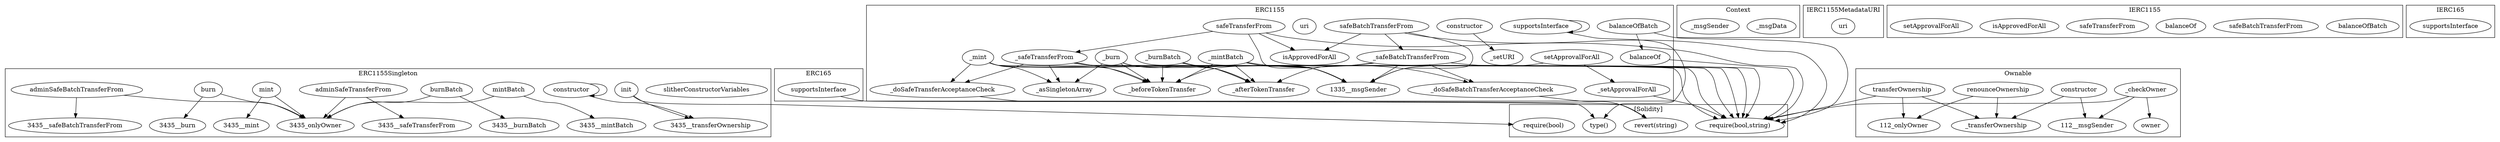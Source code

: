 strict digraph {
subgraph cluster_2118_ERC165 {
label = "ERC165"
"2118_supportsInterface" [label="supportsInterface"]
}subgraph cluster_1865_Context {
label = "Context"
"1865__msgData" [label="_msgData"]
"1865__msgSender" [label="_msgSender"]
}subgraph cluster_1513_IERC1155MetadataURI {
label = "IERC1155MetadataURI"
"1513_uri" [label="uri"]
}subgraph cluster_3435_ERC1155Singleton {
label = "ERC1155Singleton"
"3435_slitherConstructorVariables" [label="slitherConstructorVariables"]
"3435_init" [label="init"]
"3435_mintBatch" [label="mintBatch"]
"3435_burnBatch" [label="burnBatch"]
"3435_adminSafeTransferFrom" [label="adminSafeTransferFrom"]
"3435_mint" [label="mint"]
"3435_constructor" [label="constructor"]
"3435_burn" [label="burn"]
"3435_adminSafeBatchTransferFrom" [label="adminSafeBatchTransferFrom"]
"3435_mintBatch" -> "3435_onlyOwner"
"3435_mintBatch" -> "3435__mintBatch"
"3435_burn" -> "3435__burn"
"3435_burnBatch" -> "3435_onlyOwner"
"3435_burn" -> "3435_onlyOwner"
"3435_adminSafeTransferFrom" -> "3435__safeTransferFrom"
"3435_burnBatch" -> "3435__burnBatch"
"3435_mint" -> "3435_onlyOwner"
"3435_constructor" -> "3435_constructor"
"3435_constructor" -> "3435__transferOwnership"
"3435_adminSafeTransferFrom" -> "3435_onlyOwner"
"3435_mint" -> "3435__mint"
"3435_adminSafeBatchTransferFrom" -> "3435_onlyOwner"
"3435_init" -> "3435__transferOwnership"
"3435_adminSafeBatchTransferFrom" -> "3435__safeBatchTransferFrom"
}subgraph cluster_112_Ownable {
label = "Ownable"
"112__transferOwnership" [label="_transferOwnership"]
"112_renounceOwnership" [label="renounceOwnership"]
"112__checkOwner" [label="_checkOwner"]
"112_constructor" [label="constructor"]
"112_owner" [label="owner"]
"112_transferOwnership" [label="transferOwnership"]
"112__checkOwner" -> "112_owner"
"112_renounceOwnership" -> "112_onlyOwner"
"112_transferOwnership" -> "112__transferOwnership"
"112_constructor" -> "112__transferOwnership"
"112_constructor" -> "112__msgSender"
"112_transferOwnership" -> "112_onlyOwner"
"112__checkOwner" -> "112__msgSender"
"112_renounceOwnership" -> "112__transferOwnership"
}subgraph cluster_1457_IERC1155 {
label = "IERC1155"
"1457_balanceOfBatch" [label="balanceOfBatch"]
"1457_safeBatchTransferFrom" [label="safeBatchTransferFrom"]
"1457_balanceOf" [label="balanceOf"]
"1457_safeTransferFrom" [label="safeTransferFrom"]
"1457_isApprovedForAll" [label="isApprovedForAll"]
"1457_setApprovalForAll" [label="setApprovalForAll"]
}subgraph cluster_2130_IERC165 {
label = "IERC165"
"2130_supportsInterface" [label="supportsInterface"]
}subgraph cluster_1335_ERC1155 {
label = "ERC1155"
"1335__mintBatch" [label="_mintBatch"]
"1335_safeBatchTransferFrom" [label="safeBatchTransferFrom"]
"1335__safeBatchTransferFrom" [label="_safeBatchTransferFrom"]
"1335__setURI" [label="_setURI"]
"1335__doSafeBatchTransferAcceptanceCheck" [label="_doSafeBatchTransferAcceptanceCheck"]
"1335_constructor" [label="constructor"]
"1335_supportsInterface" [label="supportsInterface"]
"1335__burnBatch" [label="_burnBatch"]
"1335_balanceOf" [label="balanceOf"]
"1335_safeTransferFrom" [label="safeTransferFrom"]
"1335__mint" [label="_mint"]
"1335__doSafeTransferAcceptanceCheck" [label="_doSafeTransferAcceptanceCheck"]
"1335_uri" [label="uri"]
"1335__setApprovalForAll" [label="_setApprovalForAll"]
"1335_setApprovalForAll" [label="setApprovalForAll"]
"1335__burn" [label="_burn"]
"1335__asSingletonArray" [label="_asSingletonArray"]
"1335__safeTransferFrom" [label="_safeTransferFrom"]
"1335_balanceOfBatch" [label="balanceOfBatch"]
"1335__afterTokenTransfer" [label="_afterTokenTransfer"]
"1335__beforeTokenTransfer" [label="_beforeTokenTransfer"]
"1335_isApprovedForAll" [label="isApprovedForAll"]
"1335_setApprovalForAll" -> "1335__setApprovalForAll"
"1335__mint" -> "1335__afterTokenTransfer"
"1335_safeTransferFrom" -> "1335__safeTransferFrom"
"1335__mint" -> "1335__beforeTokenTransfer"
"1335_balanceOfBatch" -> "1335_balanceOf"
"1335_safeBatchTransferFrom" -> "1335__msgSender"
"1335_safeBatchTransferFrom" -> "1335__safeBatchTransferFrom"
"1335__burnBatch" -> "1335__afterTokenTransfer"
"1335__safeTransferFrom" -> "1335__msgSender"
"1335__burn" -> "1335__afterTokenTransfer"
"1335__safeBatchTransferFrom" -> "1335__msgSender"
"1335__burnBatch" -> "1335__msgSender"
"1335_setApprovalForAll" -> "1335__msgSender"
"1335__safeTransferFrom" -> "1335__doSafeTransferAcceptanceCheck"
"1335__mint" -> "1335__msgSender"
"1335__mint" -> "1335__asSingletonArray"
"1335__safeTransferFrom" -> "1335__asSingletonArray"
"1335_constructor" -> "1335__setURI"
"1335__burn" -> "1335__msgSender"
"1335__burn" -> "1335__asSingletonArray"
"1335__safeBatchTransferFrom" -> "1335__beforeTokenTransfer"
"1335__safeTransferFrom" -> "1335__afterTokenTransfer"
"1335_safeBatchTransferFrom" -> "1335_isApprovedForAll"
"1335__safeBatchTransferFrom" -> "1335__afterTokenTransfer"
"1335__safeBatchTransferFrom" -> "1335__doSafeBatchTransferAcceptanceCheck"
"1335__burnBatch" -> "1335__beforeTokenTransfer"
"1335_safeTransferFrom" -> "1335__msgSender"
"1335_supportsInterface" -> "1335_supportsInterface"
"1335__mintBatch" -> "1335__msgSender"
"1335__mintBatch" -> "1335__afterTokenTransfer"
"1335__mintBatch" -> "1335__doSafeBatchTransferAcceptanceCheck"
"1335_safeTransferFrom" -> "1335_isApprovedForAll"
"1335__mint" -> "1335__doSafeTransferAcceptanceCheck"
"1335__burn" -> "1335__beforeTokenTransfer"
"1335__safeTransferFrom" -> "1335__beforeTokenTransfer"
"1335__mintBatch" -> "1335__beforeTokenTransfer"
}subgraph cluster_solidity {
label = "[Solidity]"
"type()" 
"require(bool,string)" 
"revert(string)" 
"require(bool)" 
"1335_safeTransferFrom" -> "require(bool,string)"
"112__checkOwner" -> "require(bool,string)"
"1335__doSafeBatchTransferAcceptanceCheck" -> "revert(string)"
"1335_safeBatchTransferFrom" -> "require(bool,string)"
"112_transferOwnership" -> "require(bool,string)"
"1335__mint" -> "require(bool,string)"
"1335__burn" -> "require(bool,string)"
"1335__mintBatch" -> "require(bool,string)"
"3435_init" -> "require(bool)"
"1335__setApprovalForAll" -> "require(bool,string)"
"2118_supportsInterface" -> "type()"
"1335_balanceOf" -> "require(bool,string)"
"1335_supportsInterface" -> "type()"
"1335__safeTransferFrom" -> "require(bool,string)"
"1335__safeBatchTransferFrom" -> "require(bool,string)"
"1335__burnBatch" -> "require(bool,string)"
"1335__doSafeTransferAcceptanceCheck" -> "revert(string)"
"1335_balanceOfBatch" -> "require(bool,string)"
}
}